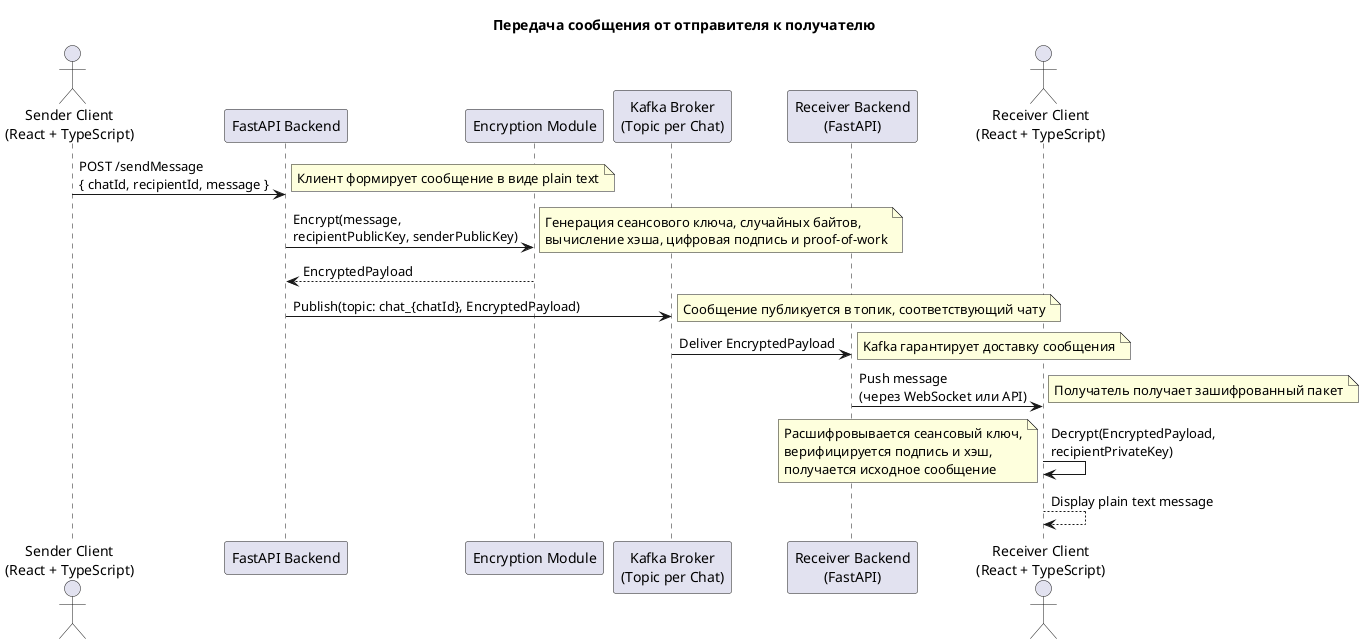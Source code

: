 @startuml
title Передача сообщения от отправителя к получателю

actor "Sender Client\n(React + TypeScript)" as Sender
participant "FastAPI Backend" as Backend
participant "Encryption Module" as Encrypt
participant "Kafka Broker\n(Topic per Chat)" as Kafka
participant "Receiver Backend\n(FastAPI)" as RecBackend
actor "Receiver Client\n(React + TypeScript)" as Receiver

' 1. Отправитель создает сообщение и посылает запрос на отправку
Sender -> Backend: POST /sendMessage\n{ chatId, recipientId, message }
note right: Клиент формирует сообщение в виде plain text

' 2. Backend передает сообщение модулю шифрования
Backend -> Encrypt: Encrypt(message,\nrecipientPublicKey, senderPublicKey)
note right: Генерация сеансового ключа, случайных байтов,\nвычисление хэша, цифровая подпись и proof-of-work

' 3. Модуль шифрования возвращает зашифрованный пакет
Encrypt --> Backend: EncryptedPayload

' 4. FastAPI публикует зашифрованное сообщение в Kafka
Backend -> Kafka: Publish(topic: chat_{chatId}, EncryptedPayload)
note right: Сообщение публикуется в топик, соответствующий чату

' 5. Kafka доставляет сообщение Receiver Backend
Kafka -> RecBackend: Deliver EncryptedPayload
note right: Kafka гарантирует доставку сообщения

' 6. Receiver Backend отправляет сообщение клиенту-получателю
RecBackend -> Receiver: Push message\n(через WebSocket или API)
note right: Получатель получает зашифрованный пакет

' 7. Клиент-получатель производит дешифровку
Receiver -> Receiver: Decrypt(EncryptedPayload,\nrecipientPrivateKey)
note left: Расшифровывается сеансовый ключ,\nверифицируется подпись и хэш,\nполучается исходное сообщение

' 8. Сообщение отображается получателю
Receiver --> Receiver: Display plain text message

@enduml
